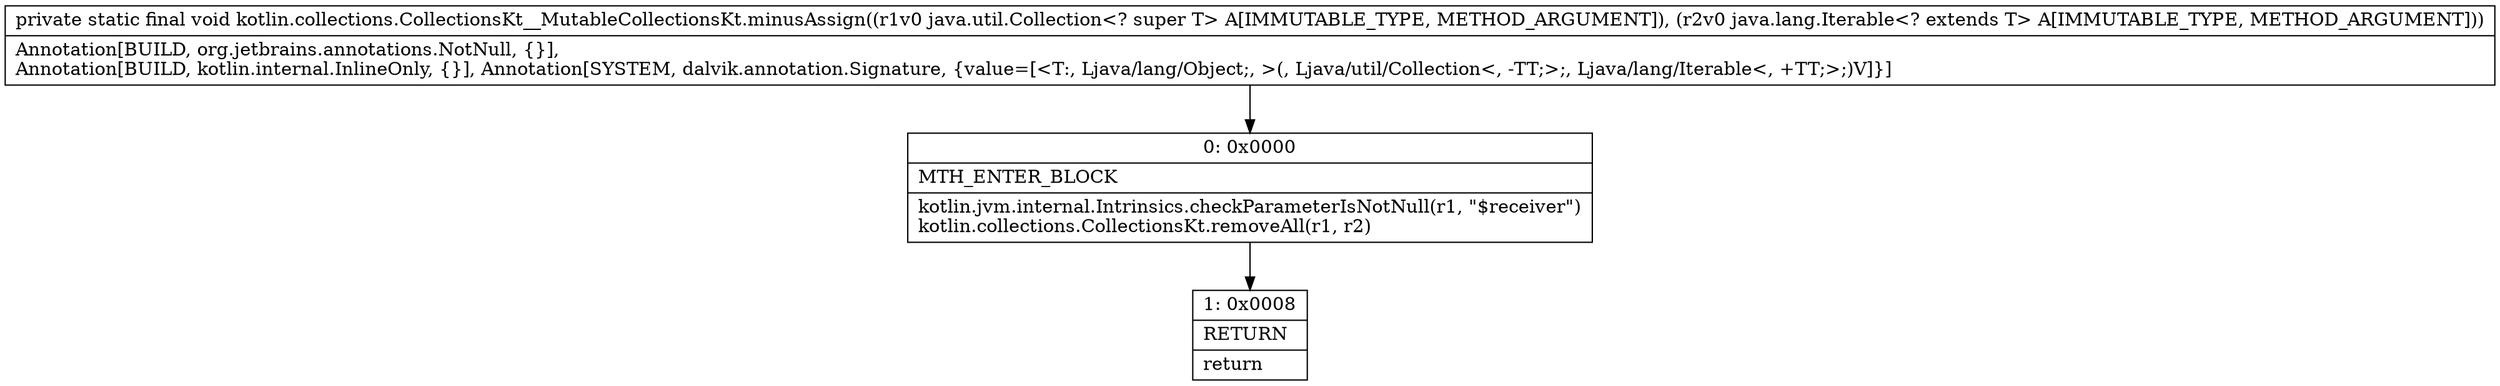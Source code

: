 digraph "CFG forkotlin.collections.CollectionsKt__MutableCollectionsKt.minusAssign(Ljava\/util\/Collection;Ljava\/lang\/Iterable;)V" {
Node_0 [shape=record,label="{0\:\ 0x0000|MTH_ENTER_BLOCK\l|kotlin.jvm.internal.Intrinsics.checkParameterIsNotNull(r1, \"$receiver\")\lkotlin.collections.CollectionsKt.removeAll(r1, r2)\l}"];
Node_1 [shape=record,label="{1\:\ 0x0008|RETURN\l|return\l}"];
MethodNode[shape=record,label="{private static final void kotlin.collections.CollectionsKt__MutableCollectionsKt.minusAssign((r1v0 java.util.Collection\<? super T\> A[IMMUTABLE_TYPE, METHOD_ARGUMENT]), (r2v0 java.lang.Iterable\<? extends T\> A[IMMUTABLE_TYPE, METHOD_ARGUMENT]))  | Annotation[BUILD, org.jetbrains.annotations.NotNull, \{\}], \lAnnotation[BUILD, kotlin.internal.InlineOnly, \{\}], Annotation[SYSTEM, dalvik.annotation.Signature, \{value=[\<T:, Ljava\/lang\/Object;, \>(, Ljava\/util\/Collection\<, \-TT;\>;, Ljava\/lang\/Iterable\<, +TT;\>;)V]\}]\l}"];
MethodNode -> Node_0;
Node_0 -> Node_1;
}

